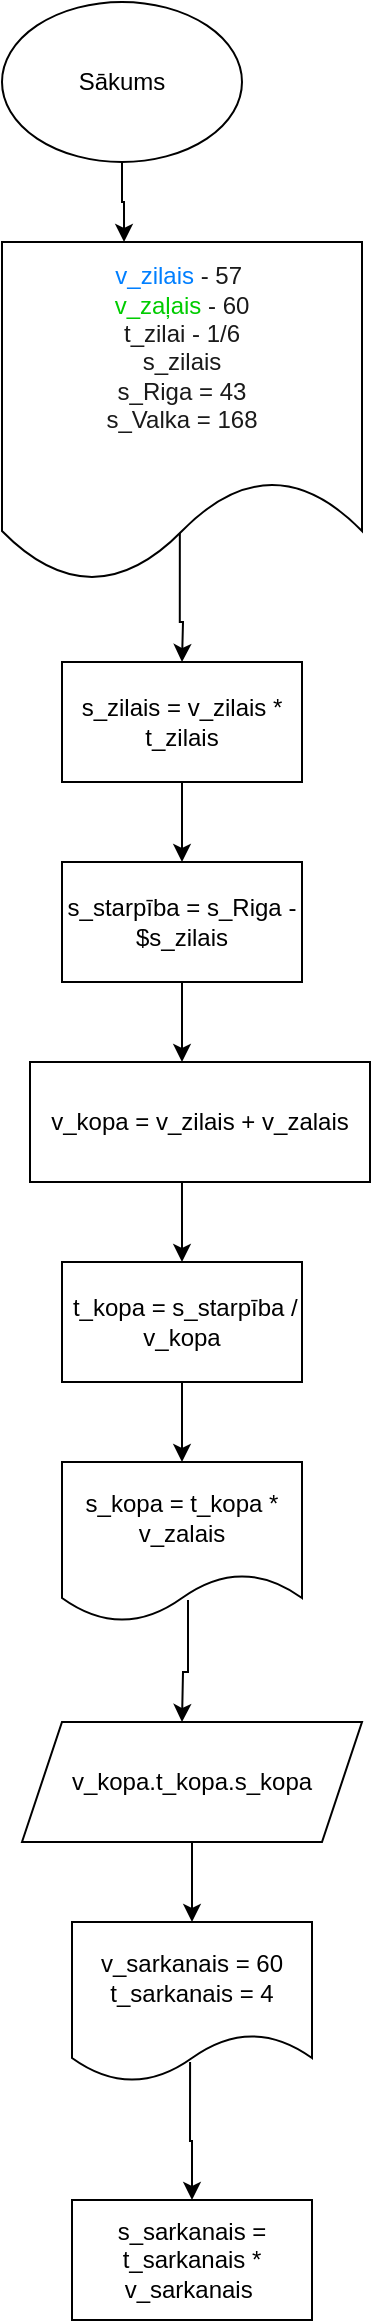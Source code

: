 <mxfile version="24.7.16">
  <diagram id="C5RBs43oDa-KdzZeNtuy" name="Page-1">
    <mxGraphModel dx="954" dy="639" grid="1" gridSize="10" guides="1" tooltips="1" connect="1" arrows="1" fold="1" page="1" pageScale="1" pageWidth="827" pageHeight="1169" math="0" shadow="0">
      <root>
        <mxCell id="WIyWlLk6GJQsqaUBKTNV-0" />
        <mxCell id="WIyWlLk6GJQsqaUBKTNV-1" parent="WIyWlLk6GJQsqaUBKTNV-0" />
        <mxCell id="SCzOFDm9EjetXmJwJ1ea-1" style="edgeStyle=orthogonalEdgeStyle;rounded=0;orthogonalLoop=1;jettySize=auto;html=1;entryX=0.339;entryY=0;entryDx=0;entryDy=0;entryPerimeter=0;" parent="WIyWlLk6GJQsqaUBKTNV-1" source="SCzOFDm9EjetXmJwJ1ea-0" edge="1" target="SCzOFDm9EjetXmJwJ1ea-2">
          <mxGeometry relative="1" as="geometry">
            <mxPoint x="290" y="120" as="targetPoint" />
          </mxGeometry>
        </mxCell>
        <mxCell id="SCzOFDm9EjetXmJwJ1ea-0" value="Sākums" style="ellipse;whiteSpace=wrap;html=1;" parent="WIyWlLk6GJQsqaUBKTNV-1" vertex="1">
          <mxGeometry x="230" y="10" width="120" height="80" as="geometry" />
        </mxCell>
        <mxCell id="9Yguccxx5nrNam2I8zca-5" value="" style="edgeStyle=orthogonalEdgeStyle;rounded=0;orthogonalLoop=1;jettySize=auto;html=1;exitX=0.494;exitY=0.841;exitDx=0;exitDy=0;exitPerimeter=0;" edge="1" parent="WIyWlLk6GJQsqaUBKTNV-1" source="SCzOFDm9EjetXmJwJ1ea-2">
          <mxGeometry relative="1" as="geometry">
            <mxPoint x="320" y="340" as="targetPoint" />
            <Array as="points" />
          </mxGeometry>
        </mxCell>
        <mxCell id="SCzOFDm9EjetXmJwJ1ea-2" value="&lt;font color=&quot;#007fff&quot;&gt;v_zilais&amp;nbsp;&lt;/font&gt;&lt;font color=&quot;#1a1a1a&quot;&gt;- 57&amp;nbsp;&lt;/font&gt;&lt;div&gt;&lt;font color=&quot;#00cc00&quot;&gt;v_zaļais&amp;nbsp;&lt;/font&gt;&lt;font color=&quot;#1a1a1a&quot;&gt;- 60&lt;/font&gt;&lt;/div&gt;&lt;div&gt;&lt;span style=&quot;color: rgb(26, 26, 26); background-color: initial;&quot;&gt;t_zilai - 1/6&lt;/span&gt;&lt;br&gt;&lt;/div&gt;&lt;div&gt;&lt;font color=&quot;#1a1a1a&quot;&gt;s_zilais&lt;/font&gt;&lt;/div&gt;&lt;div&gt;&lt;font color=&quot;#1a1a1a&quot;&gt;s_Riga = 43&lt;/font&gt;&lt;/div&gt;&lt;div&gt;&lt;font color=&quot;#1a1a1a&quot;&gt;s_Valka = 168&lt;/font&gt;&lt;/div&gt;&lt;div&gt;&lt;br&gt;&lt;/div&gt;" style="shape=document;whiteSpace=wrap;html=1;boundedLbl=1;" parent="WIyWlLk6GJQsqaUBKTNV-1" vertex="1">
          <mxGeometry x="230" y="130" width="180" height="170" as="geometry" />
        </mxCell>
        <mxCell id="9Yguccxx5nrNam2I8zca-8" style="edgeStyle=orthogonalEdgeStyle;rounded=0;orthogonalLoop=1;jettySize=auto;html=1;exitX=0.447;exitY=1;exitDx=0;exitDy=0;exitPerimeter=0;" edge="1" parent="WIyWlLk6GJQsqaUBKTNV-1" source="SCzOFDm9EjetXmJwJ1ea-5">
          <mxGeometry relative="1" as="geometry">
            <mxPoint x="320" y="640" as="targetPoint" />
          </mxGeometry>
        </mxCell>
        <mxCell id="SCzOFDm9EjetXmJwJ1ea-5" value="v_kopa = v_zilais + v_zalais" style="rounded=0;whiteSpace=wrap;html=1;" parent="WIyWlLk6GJQsqaUBKTNV-1" vertex="1">
          <mxGeometry x="244" y="540" width="170" height="60" as="geometry" />
        </mxCell>
        <mxCell id="9Yguccxx5nrNam2I8zca-10" style="edgeStyle=orthogonalEdgeStyle;rounded=0;orthogonalLoop=1;jettySize=auto;html=1;exitX=0.525;exitY=0.863;exitDx=0;exitDy=0;exitPerimeter=0;" edge="1" parent="WIyWlLk6GJQsqaUBKTNV-1" source="SCzOFDm9EjetXmJwJ1ea-7">
          <mxGeometry relative="1" as="geometry">
            <mxPoint x="320" y="870" as="targetPoint" />
          </mxGeometry>
        </mxCell>
        <mxCell id="SCzOFDm9EjetXmJwJ1ea-7" value="s_kopa = t_kopa * v_zalais" style="shape=document;whiteSpace=wrap;html=1;boundedLbl=1;" parent="WIyWlLk6GJQsqaUBKTNV-1" vertex="1">
          <mxGeometry x="260" y="740" width="120" height="80" as="geometry" />
        </mxCell>
        <mxCell id="9Yguccxx5nrNam2I8zca-9" style="edgeStyle=orthogonalEdgeStyle;rounded=0;orthogonalLoop=1;jettySize=auto;html=1;" edge="1" parent="WIyWlLk6GJQsqaUBKTNV-1" source="SCzOFDm9EjetXmJwJ1ea-11">
          <mxGeometry relative="1" as="geometry">
            <mxPoint x="320" y="740" as="targetPoint" />
          </mxGeometry>
        </mxCell>
        <mxCell id="SCzOFDm9EjetXmJwJ1ea-11" value="&amp;nbsp;t_kopa = s_starpība / v_kopa" style="rounded=0;whiteSpace=wrap;html=1;" parent="WIyWlLk6GJQsqaUBKTNV-1" vertex="1">
          <mxGeometry x="260" y="640" width="120" height="60" as="geometry" />
        </mxCell>
        <mxCell id="9Yguccxx5nrNam2I8zca-7" style="edgeStyle=orthogonalEdgeStyle;rounded=0;orthogonalLoop=1;jettySize=auto;html=1;" edge="1" parent="WIyWlLk6GJQsqaUBKTNV-1" source="9Yguccxx5nrNam2I8zca-0">
          <mxGeometry relative="1" as="geometry">
            <mxPoint x="320" y="540" as="targetPoint" />
          </mxGeometry>
        </mxCell>
        <mxCell id="9Yguccxx5nrNam2I8zca-0" value="s_starpība = s_Riga - $s_zilais" style="rounded=0;whiteSpace=wrap;html=1;" vertex="1" parent="WIyWlLk6GJQsqaUBKTNV-1">
          <mxGeometry x="260" y="440" width="120" height="60" as="geometry" />
        </mxCell>
        <mxCell id="9Yguccxx5nrNam2I8zca-6" style="edgeStyle=orthogonalEdgeStyle;rounded=0;orthogonalLoop=1;jettySize=auto;html=1;" edge="1" parent="WIyWlLk6GJQsqaUBKTNV-1" source="9Yguccxx5nrNam2I8zca-2">
          <mxGeometry relative="1" as="geometry">
            <mxPoint x="320" y="440" as="targetPoint" />
          </mxGeometry>
        </mxCell>
        <mxCell id="9Yguccxx5nrNam2I8zca-2" value="s_zilais = v_zilais * t_zilais" style="rounded=0;whiteSpace=wrap;html=1;" vertex="1" parent="WIyWlLk6GJQsqaUBKTNV-1">
          <mxGeometry x="260" y="340" width="120" height="60" as="geometry" />
        </mxCell>
        <mxCell id="9Yguccxx5nrNam2I8zca-14" style="edgeStyle=orthogonalEdgeStyle;rounded=0;orthogonalLoop=1;jettySize=auto;html=1;" edge="1" parent="WIyWlLk6GJQsqaUBKTNV-1" source="9Yguccxx5nrNam2I8zca-11">
          <mxGeometry relative="1" as="geometry">
            <mxPoint x="325" y="970" as="targetPoint" />
          </mxGeometry>
        </mxCell>
        <mxCell id="9Yguccxx5nrNam2I8zca-11" value="v_kopa.t_kopa.s_kopa" style="shape=parallelogram;perimeter=parallelogramPerimeter;whiteSpace=wrap;html=1;fixedSize=1;" vertex="1" parent="WIyWlLk6GJQsqaUBKTNV-1">
          <mxGeometry x="240" y="870" width="170" height="60" as="geometry" />
        </mxCell>
        <mxCell id="9Yguccxx5nrNam2I8zca-15" style="edgeStyle=orthogonalEdgeStyle;rounded=0;orthogonalLoop=1;jettySize=auto;html=1;exitX=0.492;exitY=0.875;exitDx=0;exitDy=0;exitPerimeter=0;" edge="1" parent="WIyWlLk6GJQsqaUBKTNV-1" source="9Yguccxx5nrNam2I8zca-12" target="9Yguccxx5nrNam2I8zca-16">
          <mxGeometry relative="1" as="geometry">
            <mxPoint x="325" y="1110" as="targetPoint" />
          </mxGeometry>
        </mxCell>
        <mxCell id="9Yguccxx5nrNam2I8zca-12" value="v_sarkanais = 60&lt;div&gt;t_sarkanais = 4&lt;/div&gt;" style="shape=document;whiteSpace=wrap;html=1;boundedLbl=1;" vertex="1" parent="WIyWlLk6GJQsqaUBKTNV-1">
          <mxGeometry x="265" y="970" width="120" height="80" as="geometry" />
        </mxCell>
        <mxCell id="9Yguccxx5nrNam2I8zca-16" value="s_sarkanais = t_sarkanais * v_sarkanais&amp;nbsp;" style="rounded=0;whiteSpace=wrap;html=1;" vertex="1" parent="WIyWlLk6GJQsqaUBKTNV-1">
          <mxGeometry x="265" y="1109" width="120" height="60" as="geometry" />
        </mxCell>
      </root>
    </mxGraphModel>
  </diagram>
</mxfile>
